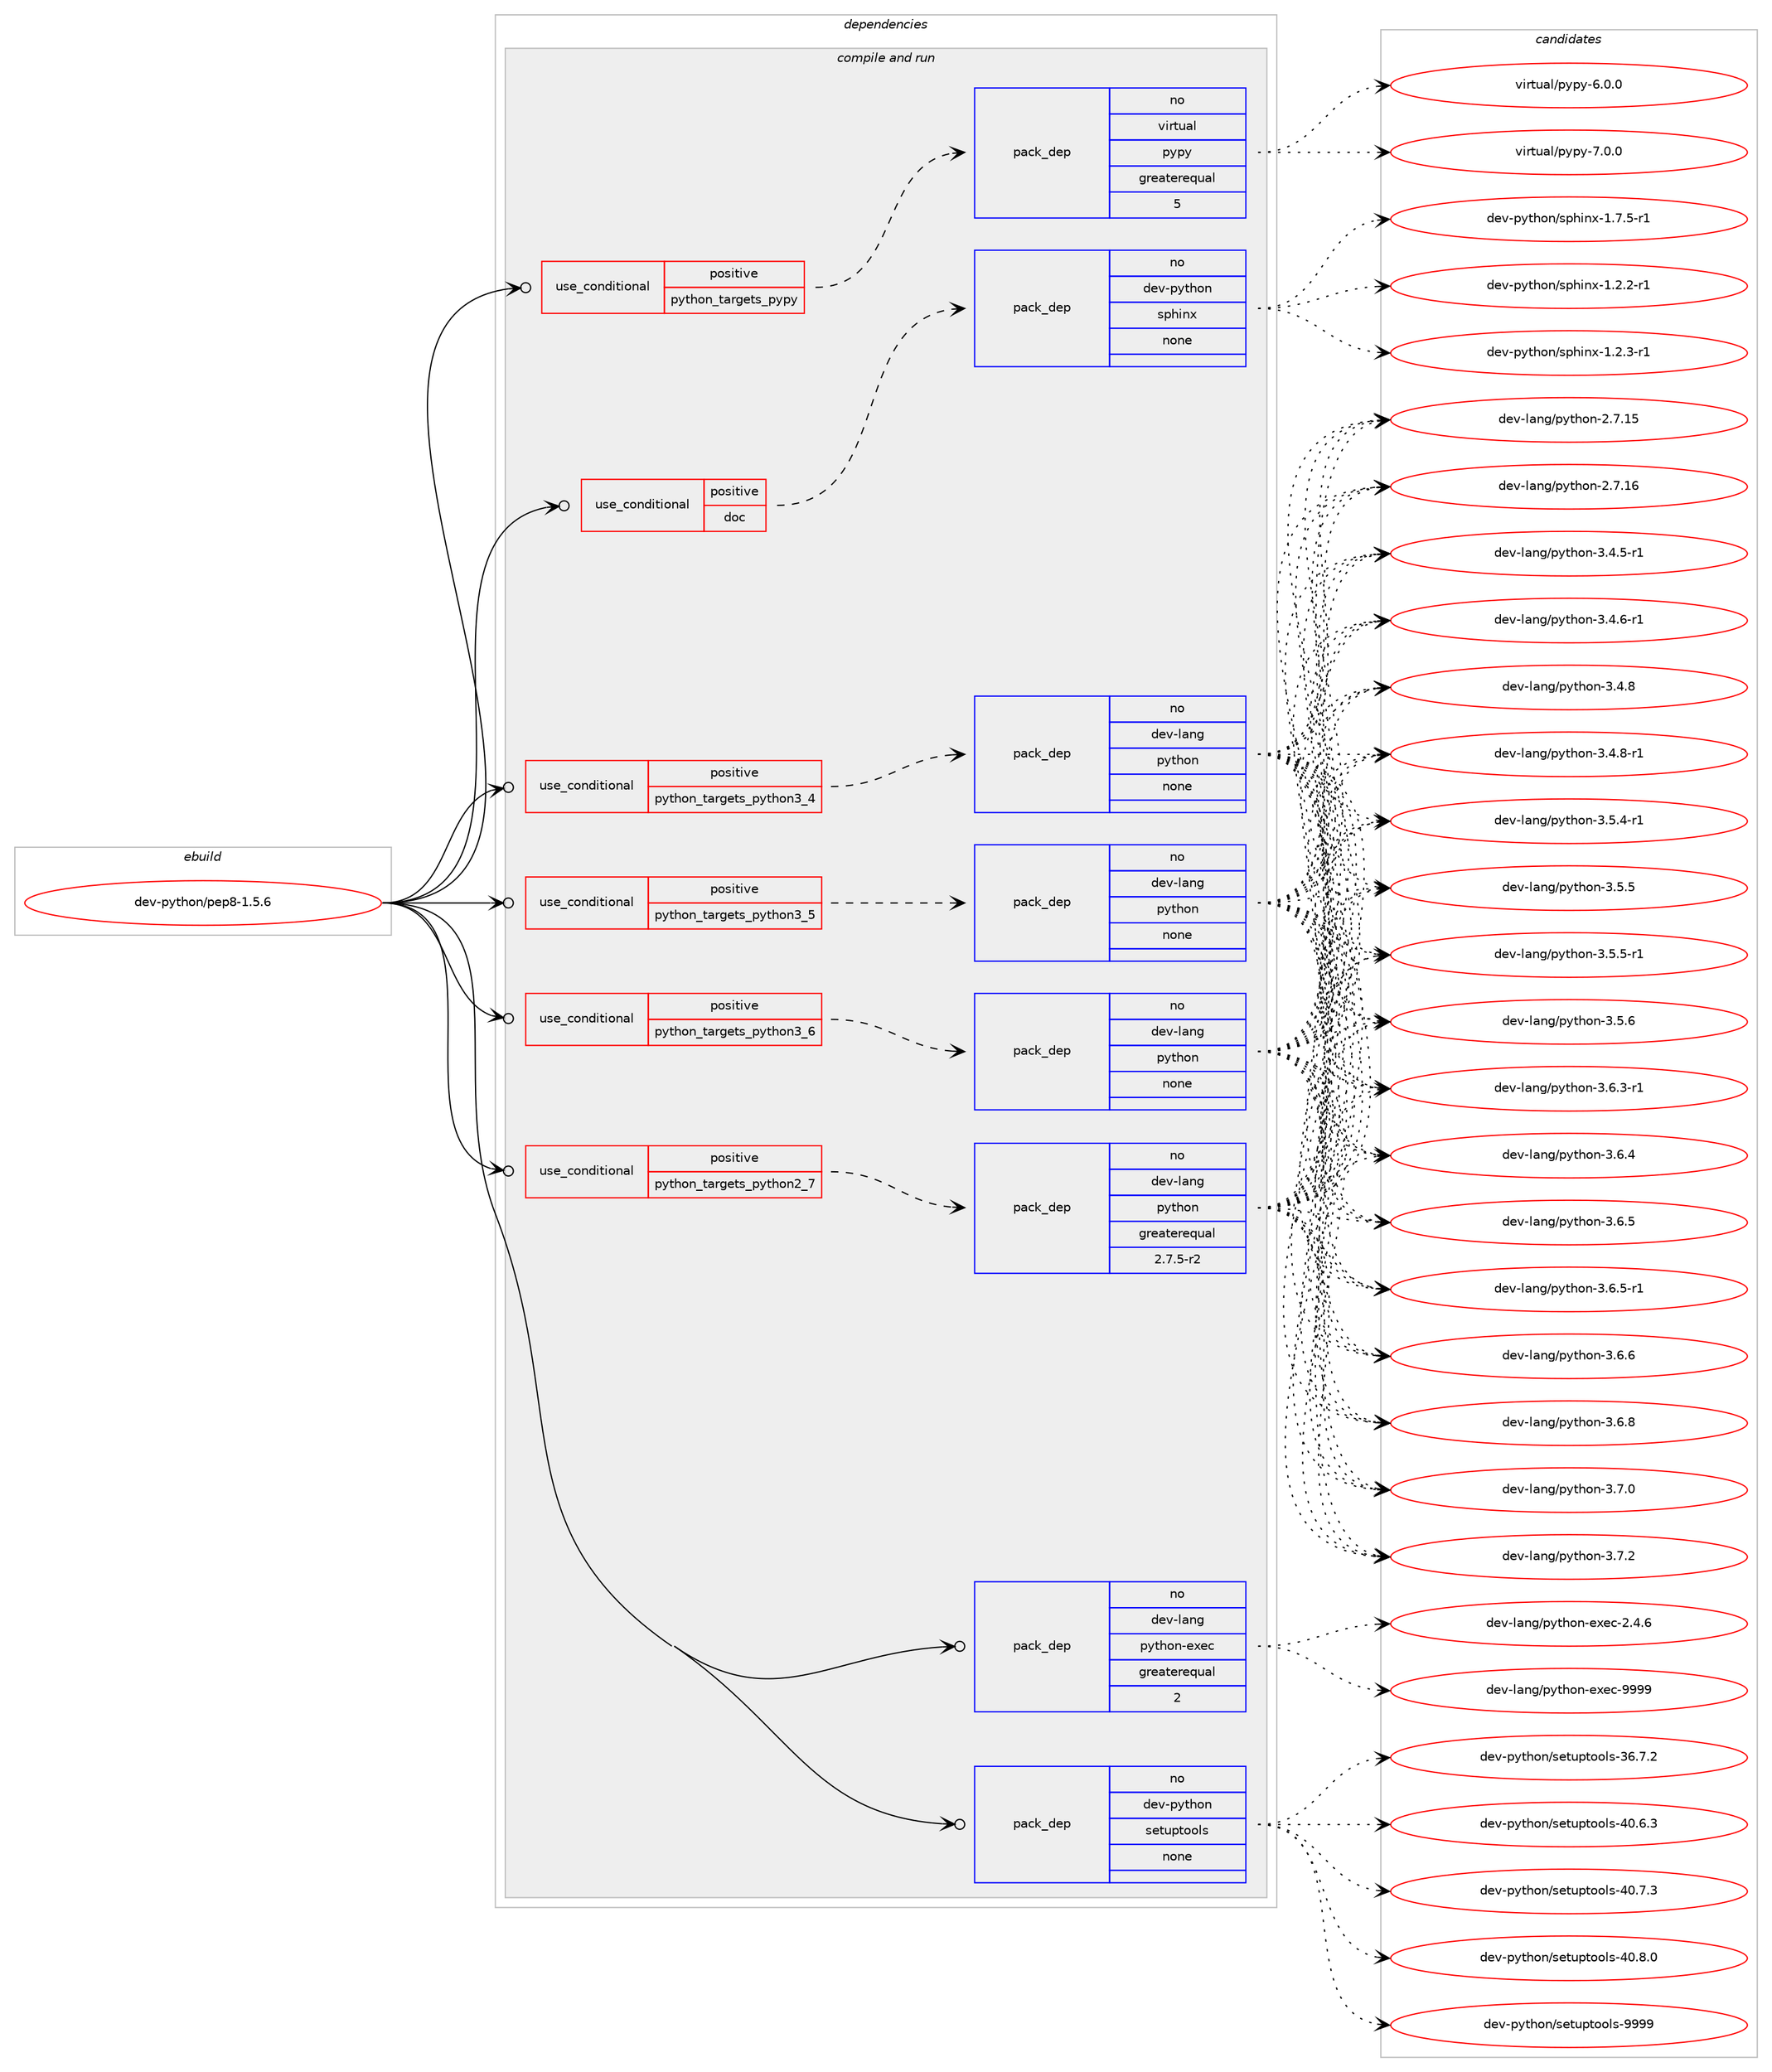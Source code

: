 digraph prolog {

# *************
# Graph options
# *************

newrank=true;
concentrate=true;
compound=true;
graph [rankdir=LR,fontname=Helvetica,fontsize=10,ranksep=1.5];#, ranksep=2.5, nodesep=0.2];
edge  [arrowhead=vee];
node  [fontname=Helvetica,fontsize=10];

# **********
# The ebuild
# **********

subgraph cluster_leftcol {
color=gray;
rank=same;
label=<<i>ebuild</i>>;
id [label="dev-python/pep8-1.5.6", color=red, width=4, href="../dev-python/pep8-1.5.6.svg"];
}

# ****************
# The dependencies
# ****************

subgraph cluster_midcol {
color=gray;
label=<<i>dependencies</i>>;
subgraph cluster_compile {
fillcolor="#eeeeee";
style=filled;
label=<<i>compile</i>>;
}
subgraph cluster_compileandrun {
fillcolor="#eeeeee";
style=filled;
label=<<i>compile and run</i>>;
subgraph cond379278 {
dependency1425144 [label=<<TABLE BORDER="0" CELLBORDER="1" CELLSPACING="0" CELLPADDING="4"><TR><TD ROWSPAN="3" CELLPADDING="10">use_conditional</TD></TR><TR><TD>positive</TD></TR><TR><TD>doc</TD></TR></TABLE>>, shape=none, color=red];
subgraph pack1022556 {
dependency1425145 [label=<<TABLE BORDER="0" CELLBORDER="1" CELLSPACING="0" CELLPADDING="4" WIDTH="220"><TR><TD ROWSPAN="6" CELLPADDING="30">pack_dep</TD></TR><TR><TD WIDTH="110">no</TD></TR><TR><TD>dev-python</TD></TR><TR><TD>sphinx</TD></TR><TR><TD>none</TD></TR><TR><TD></TD></TR></TABLE>>, shape=none, color=blue];
}
dependency1425144:e -> dependency1425145:w [weight=20,style="dashed",arrowhead="vee"];
}
id:e -> dependency1425144:w [weight=20,style="solid",arrowhead="odotvee"];
subgraph cond379279 {
dependency1425146 [label=<<TABLE BORDER="0" CELLBORDER="1" CELLSPACING="0" CELLPADDING="4"><TR><TD ROWSPAN="3" CELLPADDING="10">use_conditional</TD></TR><TR><TD>positive</TD></TR><TR><TD>python_targets_pypy</TD></TR></TABLE>>, shape=none, color=red];
subgraph pack1022557 {
dependency1425147 [label=<<TABLE BORDER="0" CELLBORDER="1" CELLSPACING="0" CELLPADDING="4" WIDTH="220"><TR><TD ROWSPAN="6" CELLPADDING="30">pack_dep</TD></TR><TR><TD WIDTH="110">no</TD></TR><TR><TD>virtual</TD></TR><TR><TD>pypy</TD></TR><TR><TD>greaterequal</TD></TR><TR><TD>5</TD></TR></TABLE>>, shape=none, color=blue];
}
dependency1425146:e -> dependency1425147:w [weight=20,style="dashed",arrowhead="vee"];
}
id:e -> dependency1425146:w [weight=20,style="solid",arrowhead="odotvee"];
subgraph cond379280 {
dependency1425148 [label=<<TABLE BORDER="0" CELLBORDER="1" CELLSPACING="0" CELLPADDING="4"><TR><TD ROWSPAN="3" CELLPADDING="10">use_conditional</TD></TR><TR><TD>positive</TD></TR><TR><TD>python_targets_python2_7</TD></TR></TABLE>>, shape=none, color=red];
subgraph pack1022558 {
dependency1425149 [label=<<TABLE BORDER="0" CELLBORDER="1" CELLSPACING="0" CELLPADDING="4" WIDTH="220"><TR><TD ROWSPAN="6" CELLPADDING="30">pack_dep</TD></TR><TR><TD WIDTH="110">no</TD></TR><TR><TD>dev-lang</TD></TR><TR><TD>python</TD></TR><TR><TD>greaterequal</TD></TR><TR><TD>2.7.5-r2</TD></TR></TABLE>>, shape=none, color=blue];
}
dependency1425148:e -> dependency1425149:w [weight=20,style="dashed",arrowhead="vee"];
}
id:e -> dependency1425148:w [weight=20,style="solid",arrowhead="odotvee"];
subgraph cond379281 {
dependency1425150 [label=<<TABLE BORDER="0" CELLBORDER="1" CELLSPACING="0" CELLPADDING="4"><TR><TD ROWSPAN="3" CELLPADDING="10">use_conditional</TD></TR><TR><TD>positive</TD></TR><TR><TD>python_targets_python3_4</TD></TR></TABLE>>, shape=none, color=red];
subgraph pack1022559 {
dependency1425151 [label=<<TABLE BORDER="0" CELLBORDER="1" CELLSPACING="0" CELLPADDING="4" WIDTH="220"><TR><TD ROWSPAN="6" CELLPADDING="30">pack_dep</TD></TR><TR><TD WIDTH="110">no</TD></TR><TR><TD>dev-lang</TD></TR><TR><TD>python</TD></TR><TR><TD>none</TD></TR><TR><TD></TD></TR></TABLE>>, shape=none, color=blue];
}
dependency1425150:e -> dependency1425151:w [weight=20,style="dashed",arrowhead="vee"];
}
id:e -> dependency1425150:w [weight=20,style="solid",arrowhead="odotvee"];
subgraph cond379282 {
dependency1425152 [label=<<TABLE BORDER="0" CELLBORDER="1" CELLSPACING="0" CELLPADDING="4"><TR><TD ROWSPAN="3" CELLPADDING="10">use_conditional</TD></TR><TR><TD>positive</TD></TR><TR><TD>python_targets_python3_5</TD></TR></TABLE>>, shape=none, color=red];
subgraph pack1022560 {
dependency1425153 [label=<<TABLE BORDER="0" CELLBORDER="1" CELLSPACING="0" CELLPADDING="4" WIDTH="220"><TR><TD ROWSPAN="6" CELLPADDING="30">pack_dep</TD></TR><TR><TD WIDTH="110">no</TD></TR><TR><TD>dev-lang</TD></TR><TR><TD>python</TD></TR><TR><TD>none</TD></TR><TR><TD></TD></TR></TABLE>>, shape=none, color=blue];
}
dependency1425152:e -> dependency1425153:w [weight=20,style="dashed",arrowhead="vee"];
}
id:e -> dependency1425152:w [weight=20,style="solid",arrowhead="odotvee"];
subgraph cond379283 {
dependency1425154 [label=<<TABLE BORDER="0" CELLBORDER="1" CELLSPACING="0" CELLPADDING="4"><TR><TD ROWSPAN="3" CELLPADDING="10">use_conditional</TD></TR><TR><TD>positive</TD></TR><TR><TD>python_targets_python3_6</TD></TR></TABLE>>, shape=none, color=red];
subgraph pack1022561 {
dependency1425155 [label=<<TABLE BORDER="0" CELLBORDER="1" CELLSPACING="0" CELLPADDING="4" WIDTH="220"><TR><TD ROWSPAN="6" CELLPADDING="30">pack_dep</TD></TR><TR><TD WIDTH="110">no</TD></TR><TR><TD>dev-lang</TD></TR><TR><TD>python</TD></TR><TR><TD>none</TD></TR><TR><TD></TD></TR></TABLE>>, shape=none, color=blue];
}
dependency1425154:e -> dependency1425155:w [weight=20,style="dashed",arrowhead="vee"];
}
id:e -> dependency1425154:w [weight=20,style="solid",arrowhead="odotvee"];
subgraph pack1022562 {
dependency1425156 [label=<<TABLE BORDER="0" CELLBORDER="1" CELLSPACING="0" CELLPADDING="4" WIDTH="220"><TR><TD ROWSPAN="6" CELLPADDING="30">pack_dep</TD></TR><TR><TD WIDTH="110">no</TD></TR><TR><TD>dev-lang</TD></TR><TR><TD>python-exec</TD></TR><TR><TD>greaterequal</TD></TR><TR><TD>2</TD></TR></TABLE>>, shape=none, color=blue];
}
id:e -> dependency1425156:w [weight=20,style="solid",arrowhead="odotvee"];
subgraph pack1022563 {
dependency1425157 [label=<<TABLE BORDER="0" CELLBORDER="1" CELLSPACING="0" CELLPADDING="4" WIDTH="220"><TR><TD ROWSPAN="6" CELLPADDING="30">pack_dep</TD></TR><TR><TD WIDTH="110">no</TD></TR><TR><TD>dev-python</TD></TR><TR><TD>setuptools</TD></TR><TR><TD>none</TD></TR><TR><TD></TD></TR></TABLE>>, shape=none, color=blue];
}
id:e -> dependency1425157:w [weight=20,style="solid",arrowhead="odotvee"];
}
subgraph cluster_run {
fillcolor="#eeeeee";
style=filled;
label=<<i>run</i>>;
}
}

# **************
# The candidates
# **************

subgraph cluster_choices {
rank=same;
color=gray;
label=<<i>candidates</i>>;

subgraph choice1022556 {
color=black;
nodesep=1;
choice10010111845112121116104111110471151121041051101204549465046504511449 [label="dev-python/sphinx-1.2.2-r1", color=red, width=4,href="../dev-python/sphinx-1.2.2-r1.svg"];
choice10010111845112121116104111110471151121041051101204549465046514511449 [label="dev-python/sphinx-1.2.3-r1", color=red, width=4,href="../dev-python/sphinx-1.2.3-r1.svg"];
choice10010111845112121116104111110471151121041051101204549465546534511449 [label="dev-python/sphinx-1.7.5-r1", color=red, width=4,href="../dev-python/sphinx-1.7.5-r1.svg"];
dependency1425145:e -> choice10010111845112121116104111110471151121041051101204549465046504511449:w [style=dotted,weight="100"];
dependency1425145:e -> choice10010111845112121116104111110471151121041051101204549465046514511449:w [style=dotted,weight="100"];
dependency1425145:e -> choice10010111845112121116104111110471151121041051101204549465546534511449:w [style=dotted,weight="100"];
}
subgraph choice1022557 {
color=black;
nodesep=1;
choice1181051141161179710847112121112121455446484648 [label="virtual/pypy-6.0.0", color=red, width=4,href="../virtual/pypy-6.0.0.svg"];
choice1181051141161179710847112121112121455546484648 [label="virtual/pypy-7.0.0", color=red, width=4,href="../virtual/pypy-7.0.0.svg"];
dependency1425147:e -> choice1181051141161179710847112121112121455446484648:w [style=dotted,weight="100"];
dependency1425147:e -> choice1181051141161179710847112121112121455546484648:w [style=dotted,weight="100"];
}
subgraph choice1022558 {
color=black;
nodesep=1;
choice10010111845108971101034711212111610411111045504655464953 [label="dev-lang/python-2.7.15", color=red, width=4,href="../dev-lang/python-2.7.15.svg"];
choice10010111845108971101034711212111610411111045504655464954 [label="dev-lang/python-2.7.16", color=red, width=4,href="../dev-lang/python-2.7.16.svg"];
choice1001011184510897110103471121211161041111104551465246534511449 [label="dev-lang/python-3.4.5-r1", color=red, width=4,href="../dev-lang/python-3.4.5-r1.svg"];
choice1001011184510897110103471121211161041111104551465246544511449 [label="dev-lang/python-3.4.6-r1", color=red, width=4,href="../dev-lang/python-3.4.6-r1.svg"];
choice100101118451089711010347112121116104111110455146524656 [label="dev-lang/python-3.4.8", color=red, width=4,href="../dev-lang/python-3.4.8.svg"];
choice1001011184510897110103471121211161041111104551465246564511449 [label="dev-lang/python-3.4.8-r1", color=red, width=4,href="../dev-lang/python-3.4.8-r1.svg"];
choice1001011184510897110103471121211161041111104551465346524511449 [label="dev-lang/python-3.5.4-r1", color=red, width=4,href="../dev-lang/python-3.5.4-r1.svg"];
choice100101118451089711010347112121116104111110455146534653 [label="dev-lang/python-3.5.5", color=red, width=4,href="../dev-lang/python-3.5.5.svg"];
choice1001011184510897110103471121211161041111104551465346534511449 [label="dev-lang/python-3.5.5-r1", color=red, width=4,href="../dev-lang/python-3.5.5-r1.svg"];
choice100101118451089711010347112121116104111110455146534654 [label="dev-lang/python-3.5.6", color=red, width=4,href="../dev-lang/python-3.5.6.svg"];
choice1001011184510897110103471121211161041111104551465446514511449 [label="dev-lang/python-3.6.3-r1", color=red, width=4,href="../dev-lang/python-3.6.3-r1.svg"];
choice100101118451089711010347112121116104111110455146544652 [label="dev-lang/python-3.6.4", color=red, width=4,href="../dev-lang/python-3.6.4.svg"];
choice100101118451089711010347112121116104111110455146544653 [label="dev-lang/python-3.6.5", color=red, width=4,href="../dev-lang/python-3.6.5.svg"];
choice1001011184510897110103471121211161041111104551465446534511449 [label="dev-lang/python-3.6.5-r1", color=red, width=4,href="../dev-lang/python-3.6.5-r1.svg"];
choice100101118451089711010347112121116104111110455146544654 [label="dev-lang/python-3.6.6", color=red, width=4,href="../dev-lang/python-3.6.6.svg"];
choice100101118451089711010347112121116104111110455146544656 [label="dev-lang/python-3.6.8", color=red, width=4,href="../dev-lang/python-3.6.8.svg"];
choice100101118451089711010347112121116104111110455146554648 [label="dev-lang/python-3.7.0", color=red, width=4,href="../dev-lang/python-3.7.0.svg"];
choice100101118451089711010347112121116104111110455146554650 [label="dev-lang/python-3.7.2", color=red, width=4,href="../dev-lang/python-3.7.2.svg"];
dependency1425149:e -> choice10010111845108971101034711212111610411111045504655464953:w [style=dotted,weight="100"];
dependency1425149:e -> choice10010111845108971101034711212111610411111045504655464954:w [style=dotted,weight="100"];
dependency1425149:e -> choice1001011184510897110103471121211161041111104551465246534511449:w [style=dotted,weight="100"];
dependency1425149:e -> choice1001011184510897110103471121211161041111104551465246544511449:w [style=dotted,weight="100"];
dependency1425149:e -> choice100101118451089711010347112121116104111110455146524656:w [style=dotted,weight="100"];
dependency1425149:e -> choice1001011184510897110103471121211161041111104551465246564511449:w [style=dotted,weight="100"];
dependency1425149:e -> choice1001011184510897110103471121211161041111104551465346524511449:w [style=dotted,weight="100"];
dependency1425149:e -> choice100101118451089711010347112121116104111110455146534653:w [style=dotted,weight="100"];
dependency1425149:e -> choice1001011184510897110103471121211161041111104551465346534511449:w [style=dotted,weight="100"];
dependency1425149:e -> choice100101118451089711010347112121116104111110455146534654:w [style=dotted,weight="100"];
dependency1425149:e -> choice1001011184510897110103471121211161041111104551465446514511449:w [style=dotted,weight="100"];
dependency1425149:e -> choice100101118451089711010347112121116104111110455146544652:w [style=dotted,weight="100"];
dependency1425149:e -> choice100101118451089711010347112121116104111110455146544653:w [style=dotted,weight="100"];
dependency1425149:e -> choice1001011184510897110103471121211161041111104551465446534511449:w [style=dotted,weight="100"];
dependency1425149:e -> choice100101118451089711010347112121116104111110455146544654:w [style=dotted,weight="100"];
dependency1425149:e -> choice100101118451089711010347112121116104111110455146544656:w [style=dotted,weight="100"];
dependency1425149:e -> choice100101118451089711010347112121116104111110455146554648:w [style=dotted,weight="100"];
dependency1425149:e -> choice100101118451089711010347112121116104111110455146554650:w [style=dotted,weight="100"];
}
subgraph choice1022559 {
color=black;
nodesep=1;
choice10010111845108971101034711212111610411111045504655464953 [label="dev-lang/python-2.7.15", color=red, width=4,href="../dev-lang/python-2.7.15.svg"];
choice10010111845108971101034711212111610411111045504655464954 [label="dev-lang/python-2.7.16", color=red, width=4,href="../dev-lang/python-2.7.16.svg"];
choice1001011184510897110103471121211161041111104551465246534511449 [label="dev-lang/python-3.4.5-r1", color=red, width=4,href="../dev-lang/python-3.4.5-r1.svg"];
choice1001011184510897110103471121211161041111104551465246544511449 [label="dev-lang/python-3.4.6-r1", color=red, width=4,href="../dev-lang/python-3.4.6-r1.svg"];
choice100101118451089711010347112121116104111110455146524656 [label="dev-lang/python-3.4.8", color=red, width=4,href="../dev-lang/python-3.4.8.svg"];
choice1001011184510897110103471121211161041111104551465246564511449 [label="dev-lang/python-3.4.8-r1", color=red, width=4,href="../dev-lang/python-3.4.8-r1.svg"];
choice1001011184510897110103471121211161041111104551465346524511449 [label="dev-lang/python-3.5.4-r1", color=red, width=4,href="../dev-lang/python-3.5.4-r1.svg"];
choice100101118451089711010347112121116104111110455146534653 [label="dev-lang/python-3.5.5", color=red, width=4,href="../dev-lang/python-3.5.5.svg"];
choice1001011184510897110103471121211161041111104551465346534511449 [label="dev-lang/python-3.5.5-r1", color=red, width=4,href="../dev-lang/python-3.5.5-r1.svg"];
choice100101118451089711010347112121116104111110455146534654 [label="dev-lang/python-3.5.6", color=red, width=4,href="../dev-lang/python-3.5.6.svg"];
choice1001011184510897110103471121211161041111104551465446514511449 [label="dev-lang/python-3.6.3-r1", color=red, width=4,href="../dev-lang/python-3.6.3-r1.svg"];
choice100101118451089711010347112121116104111110455146544652 [label="dev-lang/python-3.6.4", color=red, width=4,href="../dev-lang/python-3.6.4.svg"];
choice100101118451089711010347112121116104111110455146544653 [label="dev-lang/python-3.6.5", color=red, width=4,href="../dev-lang/python-3.6.5.svg"];
choice1001011184510897110103471121211161041111104551465446534511449 [label="dev-lang/python-3.6.5-r1", color=red, width=4,href="../dev-lang/python-3.6.5-r1.svg"];
choice100101118451089711010347112121116104111110455146544654 [label="dev-lang/python-3.6.6", color=red, width=4,href="../dev-lang/python-3.6.6.svg"];
choice100101118451089711010347112121116104111110455146544656 [label="dev-lang/python-3.6.8", color=red, width=4,href="../dev-lang/python-3.6.8.svg"];
choice100101118451089711010347112121116104111110455146554648 [label="dev-lang/python-3.7.0", color=red, width=4,href="../dev-lang/python-3.7.0.svg"];
choice100101118451089711010347112121116104111110455146554650 [label="dev-lang/python-3.7.2", color=red, width=4,href="../dev-lang/python-3.7.2.svg"];
dependency1425151:e -> choice10010111845108971101034711212111610411111045504655464953:w [style=dotted,weight="100"];
dependency1425151:e -> choice10010111845108971101034711212111610411111045504655464954:w [style=dotted,weight="100"];
dependency1425151:e -> choice1001011184510897110103471121211161041111104551465246534511449:w [style=dotted,weight="100"];
dependency1425151:e -> choice1001011184510897110103471121211161041111104551465246544511449:w [style=dotted,weight="100"];
dependency1425151:e -> choice100101118451089711010347112121116104111110455146524656:w [style=dotted,weight="100"];
dependency1425151:e -> choice1001011184510897110103471121211161041111104551465246564511449:w [style=dotted,weight="100"];
dependency1425151:e -> choice1001011184510897110103471121211161041111104551465346524511449:w [style=dotted,weight="100"];
dependency1425151:e -> choice100101118451089711010347112121116104111110455146534653:w [style=dotted,weight="100"];
dependency1425151:e -> choice1001011184510897110103471121211161041111104551465346534511449:w [style=dotted,weight="100"];
dependency1425151:e -> choice100101118451089711010347112121116104111110455146534654:w [style=dotted,weight="100"];
dependency1425151:e -> choice1001011184510897110103471121211161041111104551465446514511449:w [style=dotted,weight="100"];
dependency1425151:e -> choice100101118451089711010347112121116104111110455146544652:w [style=dotted,weight="100"];
dependency1425151:e -> choice100101118451089711010347112121116104111110455146544653:w [style=dotted,weight="100"];
dependency1425151:e -> choice1001011184510897110103471121211161041111104551465446534511449:w [style=dotted,weight="100"];
dependency1425151:e -> choice100101118451089711010347112121116104111110455146544654:w [style=dotted,weight="100"];
dependency1425151:e -> choice100101118451089711010347112121116104111110455146544656:w [style=dotted,weight="100"];
dependency1425151:e -> choice100101118451089711010347112121116104111110455146554648:w [style=dotted,weight="100"];
dependency1425151:e -> choice100101118451089711010347112121116104111110455146554650:w [style=dotted,weight="100"];
}
subgraph choice1022560 {
color=black;
nodesep=1;
choice10010111845108971101034711212111610411111045504655464953 [label="dev-lang/python-2.7.15", color=red, width=4,href="../dev-lang/python-2.7.15.svg"];
choice10010111845108971101034711212111610411111045504655464954 [label="dev-lang/python-2.7.16", color=red, width=4,href="../dev-lang/python-2.7.16.svg"];
choice1001011184510897110103471121211161041111104551465246534511449 [label="dev-lang/python-3.4.5-r1", color=red, width=4,href="../dev-lang/python-3.4.5-r1.svg"];
choice1001011184510897110103471121211161041111104551465246544511449 [label="dev-lang/python-3.4.6-r1", color=red, width=4,href="../dev-lang/python-3.4.6-r1.svg"];
choice100101118451089711010347112121116104111110455146524656 [label="dev-lang/python-3.4.8", color=red, width=4,href="../dev-lang/python-3.4.8.svg"];
choice1001011184510897110103471121211161041111104551465246564511449 [label="dev-lang/python-3.4.8-r1", color=red, width=4,href="../dev-lang/python-3.4.8-r1.svg"];
choice1001011184510897110103471121211161041111104551465346524511449 [label="dev-lang/python-3.5.4-r1", color=red, width=4,href="../dev-lang/python-3.5.4-r1.svg"];
choice100101118451089711010347112121116104111110455146534653 [label="dev-lang/python-3.5.5", color=red, width=4,href="../dev-lang/python-3.5.5.svg"];
choice1001011184510897110103471121211161041111104551465346534511449 [label="dev-lang/python-3.5.5-r1", color=red, width=4,href="../dev-lang/python-3.5.5-r1.svg"];
choice100101118451089711010347112121116104111110455146534654 [label="dev-lang/python-3.5.6", color=red, width=4,href="../dev-lang/python-3.5.6.svg"];
choice1001011184510897110103471121211161041111104551465446514511449 [label="dev-lang/python-3.6.3-r1", color=red, width=4,href="../dev-lang/python-3.6.3-r1.svg"];
choice100101118451089711010347112121116104111110455146544652 [label="dev-lang/python-3.6.4", color=red, width=4,href="../dev-lang/python-3.6.4.svg"];
choice100101118451089711010347112121116104111110455146544653 [label="dev-lang/python-3.6.5", color=red, width=4,href="../dev-lang/python-3.6.5.svg"];
choice1001011184510897110103471121211161041111104551465446534511449 [label="dev-lang/python-3.6.5-r1", color=red, width=4,href="../dev-lang/python-3.6.5-r1.svg"];
choice100101118451089711010347112121116104111110455146544654 [label="dev-lang/python-3.6.6", color=red, width=4,href="../dev-lang/python-3.6.6.svg"];
choice100101118451089711010347112121116104111110455146544656 [label="dev-lang/python-3.6.8", color=red, width=4,href="../dev-lang/python-3.6.8.svg"];
choice100101118451089711010347112121116104111110455146554648 [label="dev-lang/python-3.7.0", color=red, width=4,href="../dev-lang/python-3.7.0.svg"];
choice100101118451089711010347112121116104111110455146554650 [label="dev-lang/python-3.7.2", color=red, width=4,href="../dev-lang/python-3.7.2.svg"];
dependency1425153:e -> choice10010111845108971101034711212111610411111045504655464953:w [style=dotted,weight="100"];
dependency1425153:e -> choice10010111845108971101034711212111610411111045504655464954:w [style=dotted,weight="100"];
dependency1425153:e -> choice1001011184510897110103471121211161041111104551465246534511449:w [style=dotted,weight="100"];
dependency1425153:e -> choice1001011184510897110103471121211161041111104551465246544511449:w [style=dotted,weight="100"];
dependency1425153:e -> choice100101118451089711010347112121116104111110455146524656:w [style=dotted,weight="100"];
dependency1425153:e -> choice1001011184510897110103471121211161041111104551465246564511449:w [style=dotted,weight="100"];
dependency1425153:e -> choice1001011184510897110103471121211161041111104551465346524511449:w [style=dotted,weight="100"];
dependency1425153:e -> choice100101118451089711010347112121116104111110455146534653:w [style=dotted,weight="100"];
dependency1425153:e -> choice1001011184510897110103471121211161041111104551465346534511449:w [style=dotted,weight="100"];
dependency1425153:e -> choice100101118451089711010347112121116104111110455146534654:w [style=dotted,weight="100"];
dependency1425153:e -> choice1001011184510897110103471121211161041111104551465446514511449:w [style=dotted,weight="100"];
dependency1425153:e -> choice100101118451089711010347112121116104111110455146544652:w [style=dotted,weight="100"];
dependency1425153:e -> choice100101118451089711010347112121116104111110455146544653:w [style=dotted,weight="100"];
dependency1425153:e -> choice1001011184510897110103471121211161041111104551465446534511449:w [style=dotted,weight="100"];
dependency1425153:e -> choice100101118451089711010347112121116104111110455146544654:w [style=dotted,weight="100"];
dependency1425153:e -> choice100101118451089711010347112121116104111110455146544656:w [style=dotted,weight="100"];
dependency1425153:e -> choice100101118451089711010347112121116104111110455146554648:w [style=dotted,weight="100"];
dependency1425153:e -> choice100101118451089711010347112121116104111110455146554650:w [style=dotted,weight="100"];
}
subgraph choice1022561 {
color=black;
nodesep=1;
choice10010111845108971101034711212111610411111045504655464953 [label="dev-lang/python-2.7.15", color=red, width=4,href="../dev-lang/python-2.7.15.svg"];
choice10010111845108971101034711212111610411111045504655464954 [label="dev-lang/python-2.7.16", color=red, width=4,href="../dev-lang/python-2.7.16.svg"];
choice1001011184510897110103471121211161041111104551465246534511449 [label="dev-lang/python-3.4.5-r1", color=red, width=4,href="../dev-lang/python-3.4.5-r1.svg"];
choice1001011184510897110103471121211161041111104551465246544511449 [label="dev-lang/python-3.4.6-r1", color=red, width=4,href="../dev-lang/python-3.4.6-r1.svg"];
choice100101118451089711010347112121116104111110455146524656 [label="dev-lang/python-3.4.8", color=red, width=4,href="../dev-lang/python-3.4.8.svg"];
choice1001011184510897110103471121211161041111104551465246564511449 [label="dev-lang/python-3.4.8-r1", color=red, width=4,href="../dev-lang/python-3.4.8-r1.svg"];
choice1001011184510897110103471121211161041111104551465346524511449 [label="dev-lang/python-3.5.4-r1", color=red, width=4,href="../dev-lang/python-3.5.4-r1.svg"];
choice100101118451089711010347112121116104111110455146534653 [label="dev-lang/python-3.5.5", color=red, width=4,href="../dev-lang/python-3.5.5.svg"];
choice1001011184510897110103471121211161041111104551465346534511449 [label="dev-lang/python-3.5.5-r1", color=red, width=4,href="../dev-lang/python-3.5.5-r1.svg"];
choice100101118451089711010347112121116104111110455146534654 [label="dev-lang/python-3.5.6", color=red, width=4,href="../dev-lang/python-3.5.6.svg"];
choice1001011184510897110103471121211161041111104551465446514511449 [label="dev-lang/python-3.6.3-r1", color=red, width=4,href="../dev-lang/python-3.6.3-r1.svg"];
choice100101118451089711010347112121116104111110455146544652 [label="dev-lang/python-3.6.4", color=red, width=4,href="../dev-lang/python-3.6.4.svg"];
choice100101118451089711010347112121116104111110455146544653 [label="dev-lang/python-3.6.5", color=red, width=4,href="../dev-lang/python-3.6.5.svg"];
choice1001011184510897110103471121211161041111104551465446534511449 [label="dev-lang/python-3.6.5-r1", color=red, width=4,href="../dev-lang/python-3.6.5-r1.svg"];
choice100101118451089711010347112121116104111110455146544654 [label="dev-lang/python-3.6.6", color=red, width=4,href="../dev-lang/python-3.6.6.svg"];
choice100101118451089711010347112121116104111110455146544656 [label="dev-lang/python-3.6.8", color=red, width=4,href="../dev-lang/python-3.6.8.svg"];
choice100101118451089711010347112121116104111110455146554648 [label="dev-lang/python-3.7.0", color=red, width=4,href="../dev-lang/python-3.7.0.svg"];
choice100101118451089711010347112121116104111110455146554650 [label="dev-lang/python-3.7.2", color=red, width=4,href="../dev-lang/python-3.7.2.svg"];
dependency1425155:e -> choice10010111845108971101034711212111610411111045504655464953:w [style=dotted,weight="100"];
dependency1425155:e -> choice10010111845108971101034711212111610411111045504655464954:w [style=dotted,weight="100"];
dependency1425155:e -> choice1001011184510897110103471121211161041111104551465246534511449:w [style=dotted,weight="100"];
dependency1425155:e -> choice1001011184510897110103471121211161041111104551465246544511449:w [style=dotted,weight="100"];
dependency1425155:e -> choice100101118451089711010347112121116104111110455146524656:w [style=dotted,weight="100"];
dependency1425155:e -> choice1001011184510897110103471121211161041111104551465246564511449:w [style=dotted,weight="100"];
dependency1425155:e -> choice1001011184510897110103471121211161041111104551465346524511449:w [style=dotted,weight="100"];
dependency1425155:e -> choice100101118451089711010347112121116104111110455146534653:w [style=dotted,weight="100"];
dependency1425155:e -> choice1001011184510897110103471121211161041111104551465346534511449:w [style=dotted,weight="100"];
dependency1425155:e -> choice100101118451089711010347112121116104111110455146534654:w [style=dotted,weight="100"];
dependency1425155:e -> choice1001011184510897110103471121211161041111104551465446514511449:w [style=dotted,weight="100"];
dependency1425155:e -> choice100101118451089711010347112121116104111110455146544652:w [style=dotted,weight="100"];
dependency1425155:e -> choice100101118451089711010347112121116104111110455146544653:w [style=dotted,weight="100"];
dependency1425155:e -> choice1001011184510897110103471121211161041111104551465446534511449:w [style=dotted,weight="100"];
dependency1425155:e -> choice100101118451089711010347112121116104111110455146544654:w [style=dotted,weight="100"];
dependency1425155:e -> choice100101118451089711010347112121116104111110455146544656:w [style=dotted,weight="100"];
dependency1425155:e -> choice100101118451089711010347112121116104111110455146554648:w [style=dotted,weight="100"];
dependency1425155:e -> choice100101118451089711010347112121116104111110455146554650:w [style=dotted,weight="100"];
}
subgraph choice1022562 {
color=black;
nodesep=1;
choice1001011184510897110103471121211161041111104510112010199455046524654 [label="dev-lang/python-exec-2.4.6", color=red, width=4,href="../dev-lang/python-exec-2.4.6.svg"];
choice10010111845108971101034711212111610411111045101120101994557575757 [label="dev-lang/python-exec-9999", color=red, width=4,href="../dev-lang/python-exec-9999.svg"];
dependency1425156:e -> choice1001011184510897110103471121211161041111104510112010199455046524654:w [style=dotted,weight="100"];
dependency1425156:e -> choice10010111845108971101034711212111610411111045101120101994557575757:w [style=dotted,weight="100"];
}
subgraph choice1022563 {
color=black;
nodesep=1;
choice100101118451121211161041111104711510111611711211611111110811545515446554650 [label="dev-python/setuptools-36.7.2", color=red, width=4,href="../dev-python/setuptools-36.7.2.svg"];
choice100101118451121211161041111104711510111611711211611111110811545524846544651 [label="dev-python/setuptools-40.6.3", color=red, width=4,href="../dev-python/setuptools-40.6.3.svg"];
choice100101118451121211161041111104711510111611711211611111110811545524846554651 [label="dev-python/setuptools-40.7.3", color=red, width=4,href="../dev-python/setuptools-40.7.3.svg"];
choice100101118451121211161041111104711510111611711211611111110811545524846564648 [label="dev-python/setuptools-40.8.0", color=red, width=4,href="../dev-python/setuptools-40.8.0.svg"];
choice10010111845112121116104111110471151011161171121161111111081154557575757 [label="dev-python/setuptools-9999", color=red, width=4,href="../dev-python/setuptools-9999.svg"];
dependency1425157:e -> choice100101118451121211161041111104711510111611711211611111110811545515446554650:w [style=dotted,weight="100"];
dependency1425157:e -> choice100101118451121211161041111104711510111611711211611111110811545524846544651:w [style=dotted,weight="100"];
dependency1425157:e -> choice100101118451121211161041111104711510111611711211611111110811545524846554651:w [style=dotted,weight="100"];
dependency1425157:e -> choice100101118451121211161041111104711510111611711211611111110811545524846564648:w [style=dotted,weight="100"];
dependency1425157:e -> choice10010111845112121116104111110471151011161171121161111111081154557575757:w [style=dotted,weight="100"];
}
}

}
